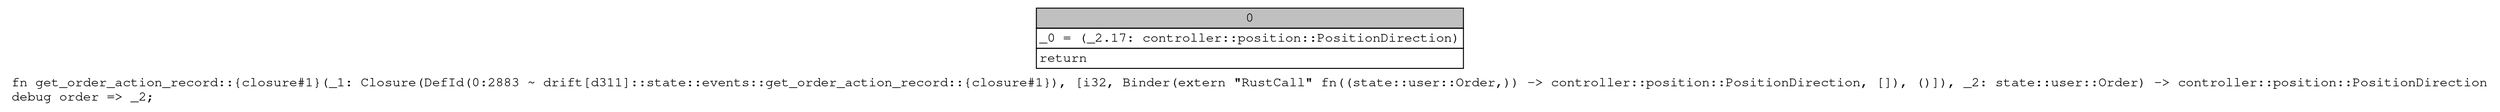 digraph Mir_0_2883 {
    graph [fontname="Courier, monospace"];
    node [fontname="Courier, monospace"];
    edge [fontname="Courier, monospace"];
    label=<fn get_order_action_record::{closure#1}(_1: Closure(DefId(0:2883 ~ drift[d311]::state::events::get_order_action_record::{closure#1}), [i32, Binder(extern &quot;RustCall&quot; fn((state::user::Order,)) -&gt; controller::position::PositionDirection, []), ()]), _2: state::user::Order) -&gt; controller::position::PositionDirection<br align="left"/>debug order =&gt; _2;<br align="left"/>>;
    bb0__0_2883 [shape="none", label=<<table border="0" cellborder="1" cellspacing="0"><tr><td bgcolor="gray" align="center" colspan="1">0</td></tr><tr><td align="left" balign="left">_0 = (_2.17: controller::position::PositionDirection)<br/></td></tr><tr><td align="left">return</td></tr></table>>];
}
